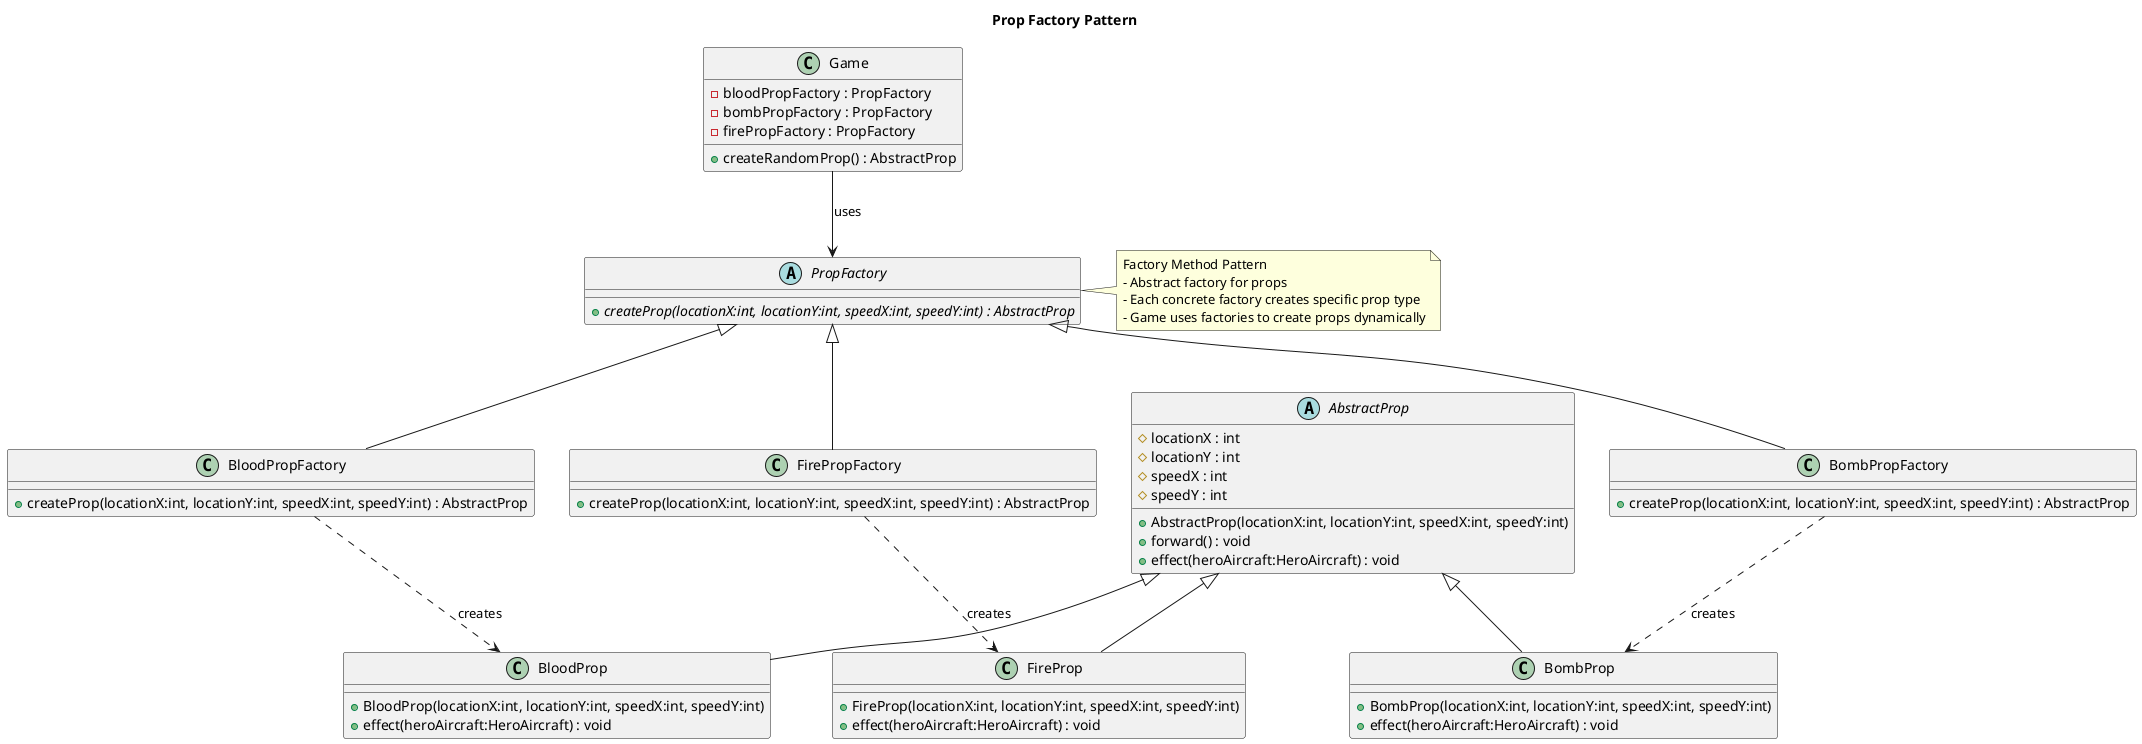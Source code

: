 @startuml PropFactory
title Prop Factory Pattern

abstract class AbstractProp {
  #locationX : int
  #locationY : int
  #speedX : int
  #speedY : int
  +AbstractProp(locationX:int, locationY:int, speedX:int, speedY:int)
  +forward() : void
  +effect(heroAircraft:HeroAircraft) : void
}

class BloodProp {
  +BloodProp(locationX:int, locationY:int, speedX:int, speedY:int)
  +effect(heroAircraft:HeroAircraft) : void
}

class BombProp {
  +BombProp(locationX:int, locationY:int, speedX:int, speedY:int)
  +effect(heroAircraft:HeroAircraft) : void
}

class FireProp {
  +FireProp(locationX:int, locationY:int, speedX:int, speedY:int)
  +effect(heroAircraft:HeroAircraft) : void
}

abstract class PropFactory {
  +{abstract} createProp(locationX:int, locationY:int, speedX:int, speedY:int) : AbstractProp
}

class BloodPropFactory {
  +createProp(locationX:int, locationY:int, speedX:int, speedY:int) : AbstractProp
}

class BombPropFactory {
  +createProp(locationX:int, locationY:int, speedX:int, speedY:int) : AbstractProp
}

class FirePropFactory {
  +createProp(locationX:int, locationY:int, speedX:int, speedY:int) : AbstractProp
}

class Game {
  -bloodPropFactory : PropFactory
  -bombPropFactory : PropFactory
  -firePropFactory : PropFactory
  +createRandomProp() : AbstractProp
}

AbstractProp <|-- BloodProp
AbstractProp <|-- BombProp
AbstractProp <|-- FireProp
PropFactory <|-- BloodPropFactory
PropFactory <|-- BombPropFactory
PropFactory <|-- FirePropFactory
BloodPropFactory ..> BloodProp : creates
BombPropFactory ..> BombProp : creates
FirePropFactory ..> FireProp : creates
Game --> PropFactory : uses

note right of PropFactory
Factory Method Pattern
- Abstract factory for props
- Each concrete factory creates specific prop type
- Game uses factories to create props dynamically
end note

@enduml